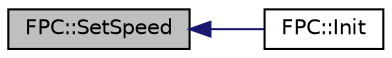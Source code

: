 digraph "FPC::SetSpeed"
{
  bgcolor="transparent";
  edge [fontname="Helvetica",fontsize="10",labelfontname="Helvetica",labelfontsize="10"];
  node [fontname="Helvetica",fontsize="10",shape=record];
  rankdir="LR";
  Node1 [label="FPC::SetSpeed",height=0.2,width=0.4,color="black", fillcolor="grey75", style="filled", fontcolor="black"];
  Node1 -> Node2 [dir="back",color="midnightblue",fontsize="10",style="solid",fontname="Helvetica"];
  Node2 [label="FPC::Init",height=0.2,width=0.4,color="black",URL="$classFPC.html#aad65a34f5f04dcb7d9de4314de43a063",tooltip="Initialize default camera position, target, and tilt. "];
}
